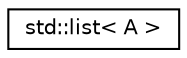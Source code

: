 digraph "Graphical Class Hierarchy"
{
  edge [fontname="Helvetica",fontsize="10",labelfontname="Helvetica",labelfontsize="10"];
  node [fontname="Helvetica",fontsize="10",shape=record];
  rankdir="LR";
  Node0 [label="std::list\< A \>",height=0.2,width=0.4,color="black", fillcolor="white", style="filled",URL="$classstd_1_1list.html"];
}
